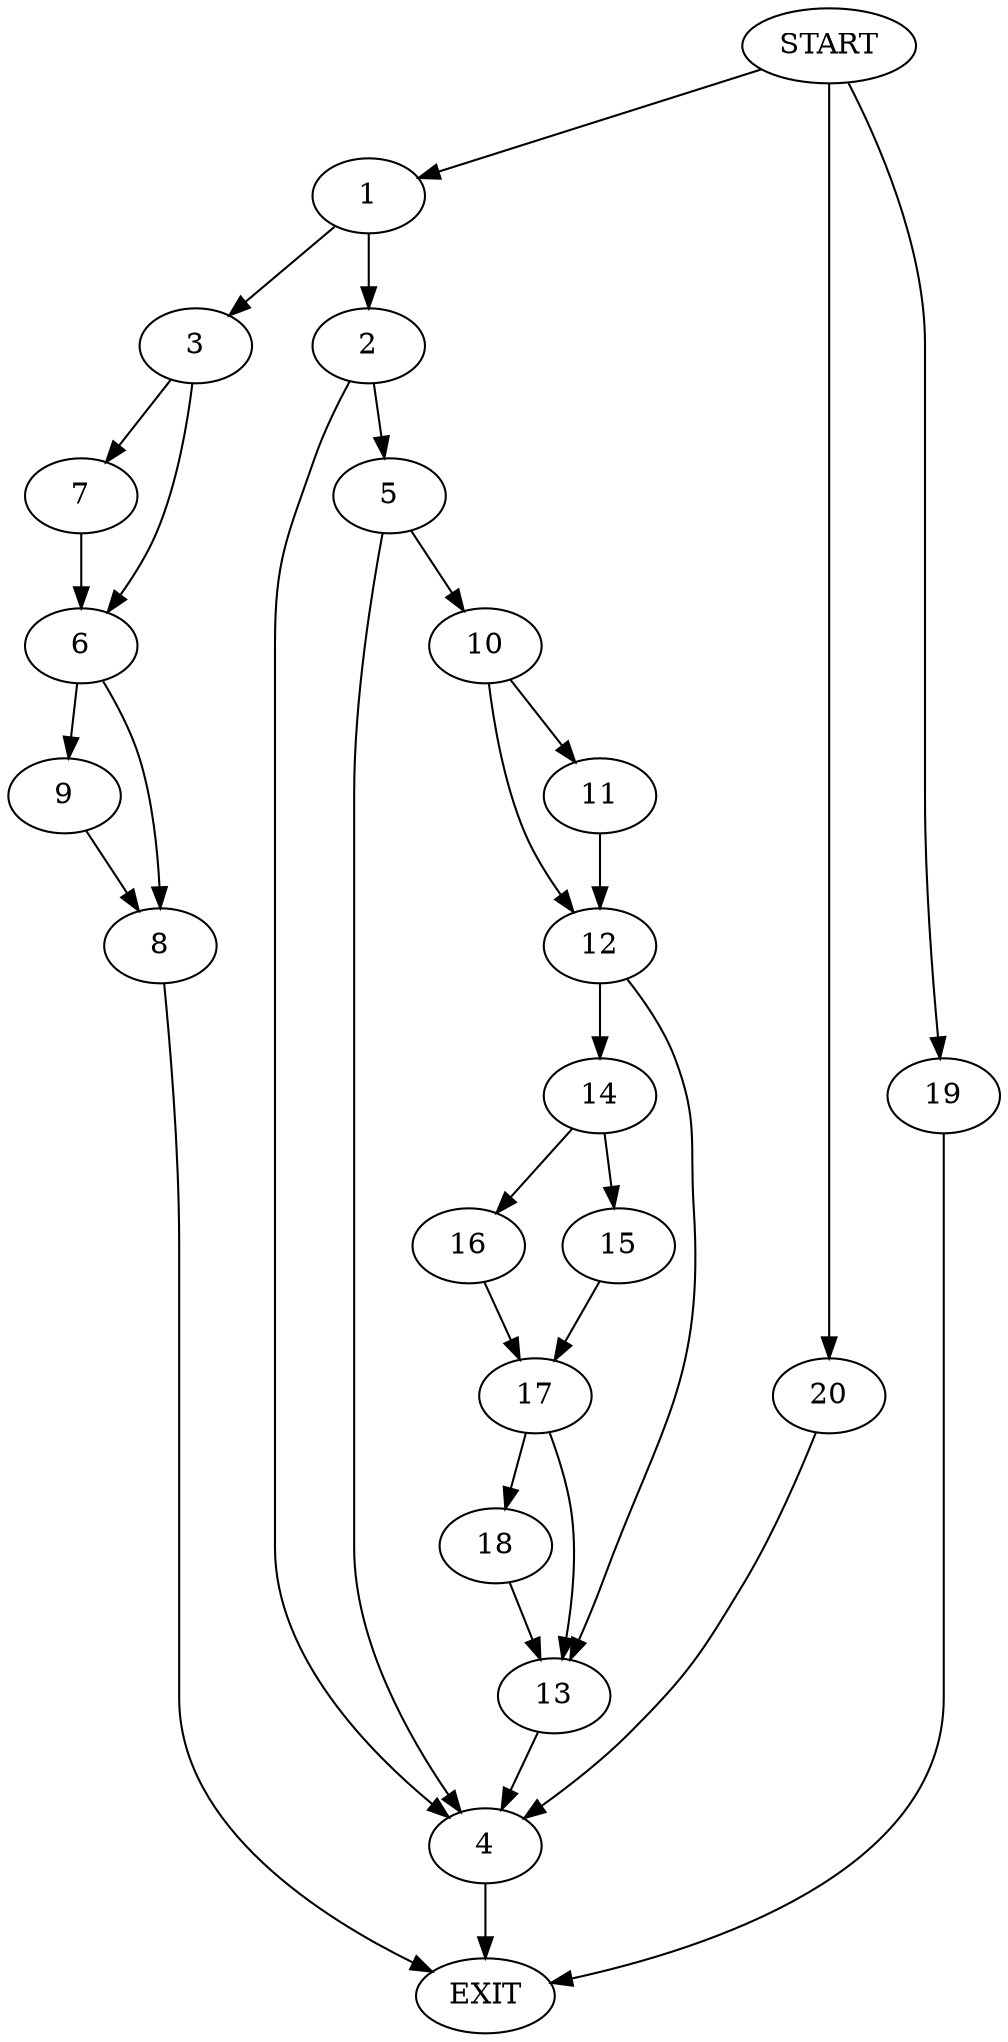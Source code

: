digraph {
0 [label="START"]
21 [label="EXIT"]
0 -> 1
1 -> 2
1 -> 3
2 -> 4
2 -> 5
3 -> 6
3 -> 7
7 -> 6
6 -> 8
6 -> 9
9 -> 8
8 -> 21
4 -> 21
5 -> 4
5 -> 10
10 -> 11
10 -> 12
11 -> 12
12 -> 13
12 -> 14
14 -> 15
14 -> 16
13 -> 4
15 -> 17
16 -> 17
17 -> 13
17 -> 18
18 -> 13
0 -> 19
19 -> 21
0 -> 20
20 -> 4
}
